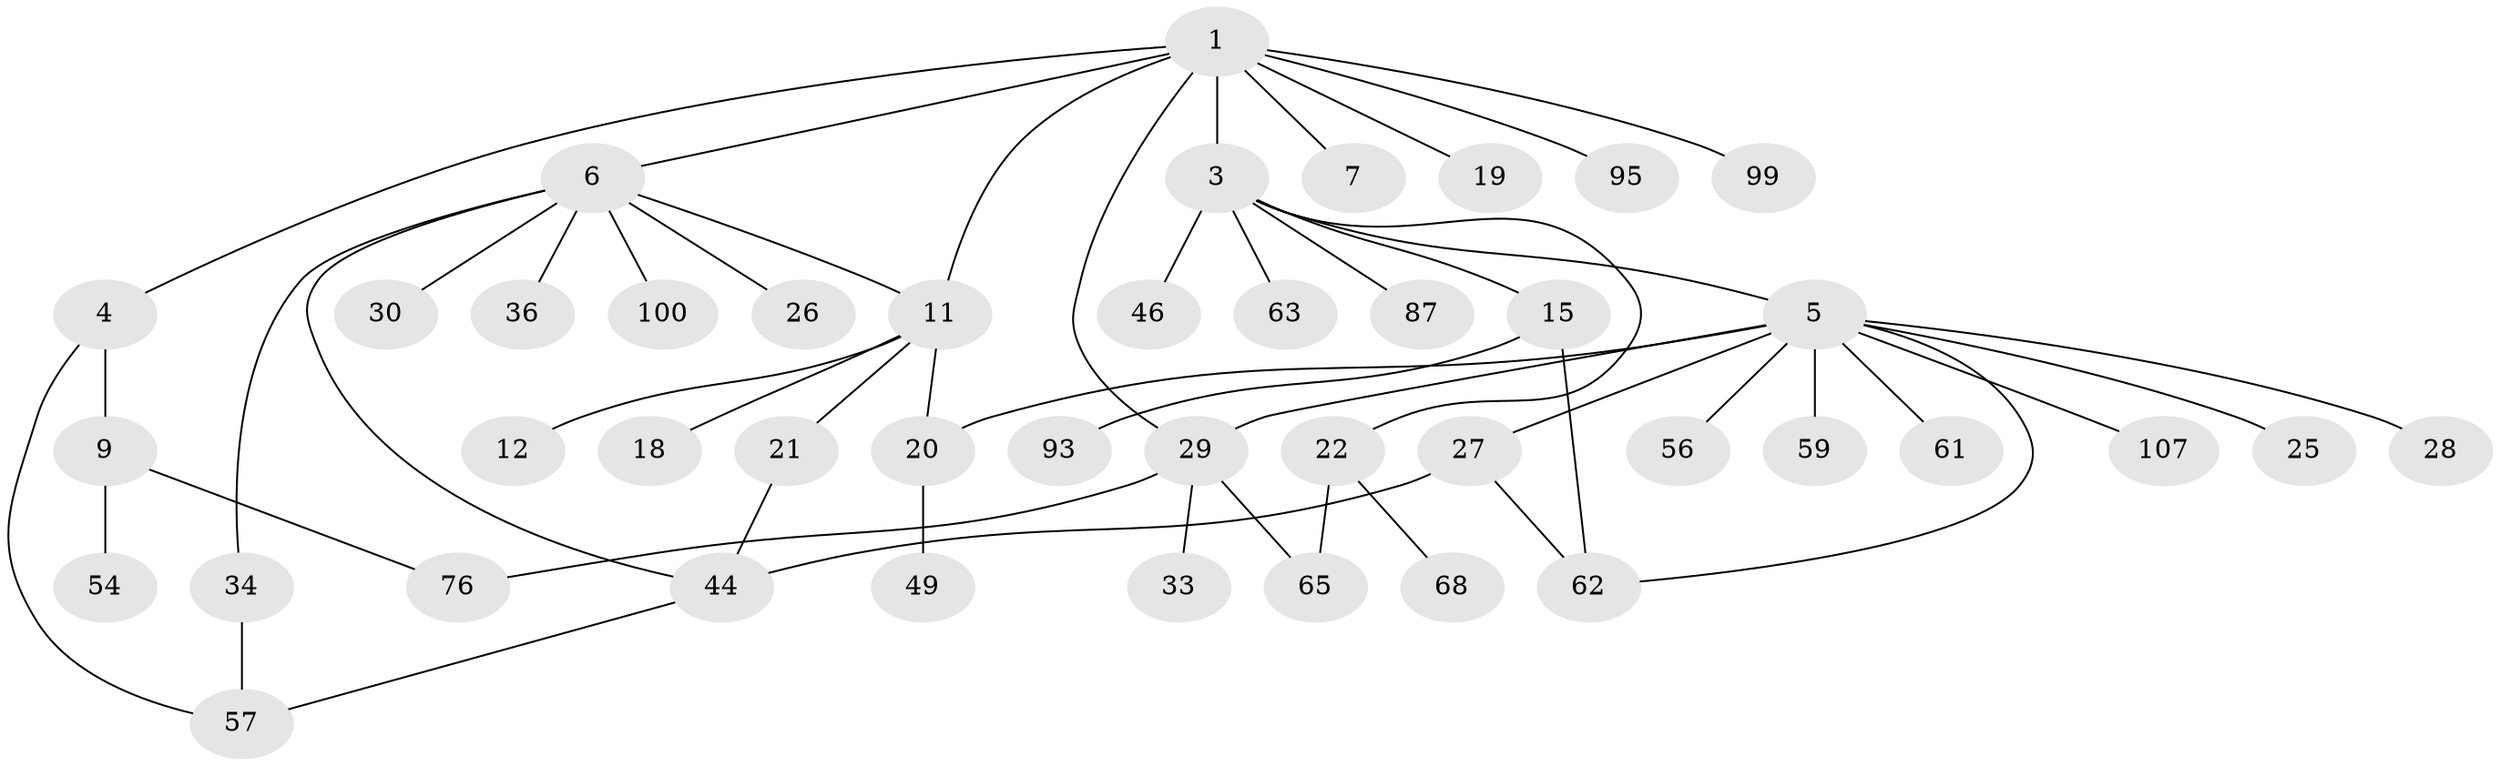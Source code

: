 // original degree distribution, {8: 0.01834862385321101, 3: 0.1926605504587156, 5: 0.05504587155963303, 6: 0.009174311926605505, 2: 0.27522935779816515, 4: 0.05504587155963303, 1: 0.3944954128440367}
// Generated by graph-tools (version 1.1) at 2025/17/03/04/25 18:17:03]
// undirected, 43 vertices, 53 edges
graph export_dot {
graph [start="1"]
  node [color=gray90,style=filled];
  1 [super="+2"];
  3 [super="+66"];
  4;
  5 [super="+38+13+16"];
  6 [super="+8+104+74+10"];
  7 [super="+83"];
  9 [super="+50+77"];
  11 [super="+17"];
  12 [super="+69"];
  15 [super="+45+43"];
  18 [super="+32"];
  19;
  20 [super="+98+35+47+70"];
  21 [super="+60"];
  22 [super="+31+53+40"];
  25 [super="+109+78"];
  26;
  27 [super="+82+86"];
  28;
  29 [super="+41+37"];
  30 [super="+48"];
  33;
  34 [super="+42"];
  36;
  44 [super="+52"];
  46;
  49 [super="+101"];
  54;
  56;
  57 [super="+73"];
  59;
  61;
  62 [super="+106"];
  63 [super="+102+105"];
  65 [super="+72"];
  68;
  76;
  87;
  93;
  95;
  99;
  100;
  107;
  1 -- 4;
  1 -- 6;
  1 -- 7;
  1 -- 19;
  1 -- 29;
  1 -- 95;
  1 -- 99;
  1 -- 3;
  1 -- 11;
  3 -- 5;
  3 -- 15;
  3 -- 22;
  3 -- 46;
  3 -- 63;
  3 -- 87;
  4 -- 9;
  4 -- 57;
  5 -- 62;
  5 -- 20;
  5 -- 59;
  5 -- 107;
  5 -- 61;
  5 -- 56;
  5 -- 25;
  5 -- 27;
  5 -- 28;
  5 -- 29;
  6 -- 11;
  6 -- 34;
  6 -- 100;
  6 -- 36;
  6 -- 26;
  6 -- 44;
  6 -- 30;
  9 -- 76;
  9 -- 54;
  11 -- 12;
  11 -- 18;
  11 -- 20;
  11 -- 21;
  15 -- 93;
  15 -- 62;
  20 -- 49;
  21 -- 44;
  22 -- 65 [weight=2];
  22 -- 68;
  27 -- 62;
  27 -- 44;
  29 -- 33;
  29 -- 76;
  29 -- 65;
  34 -- 57;
  44 -- 57;
}
